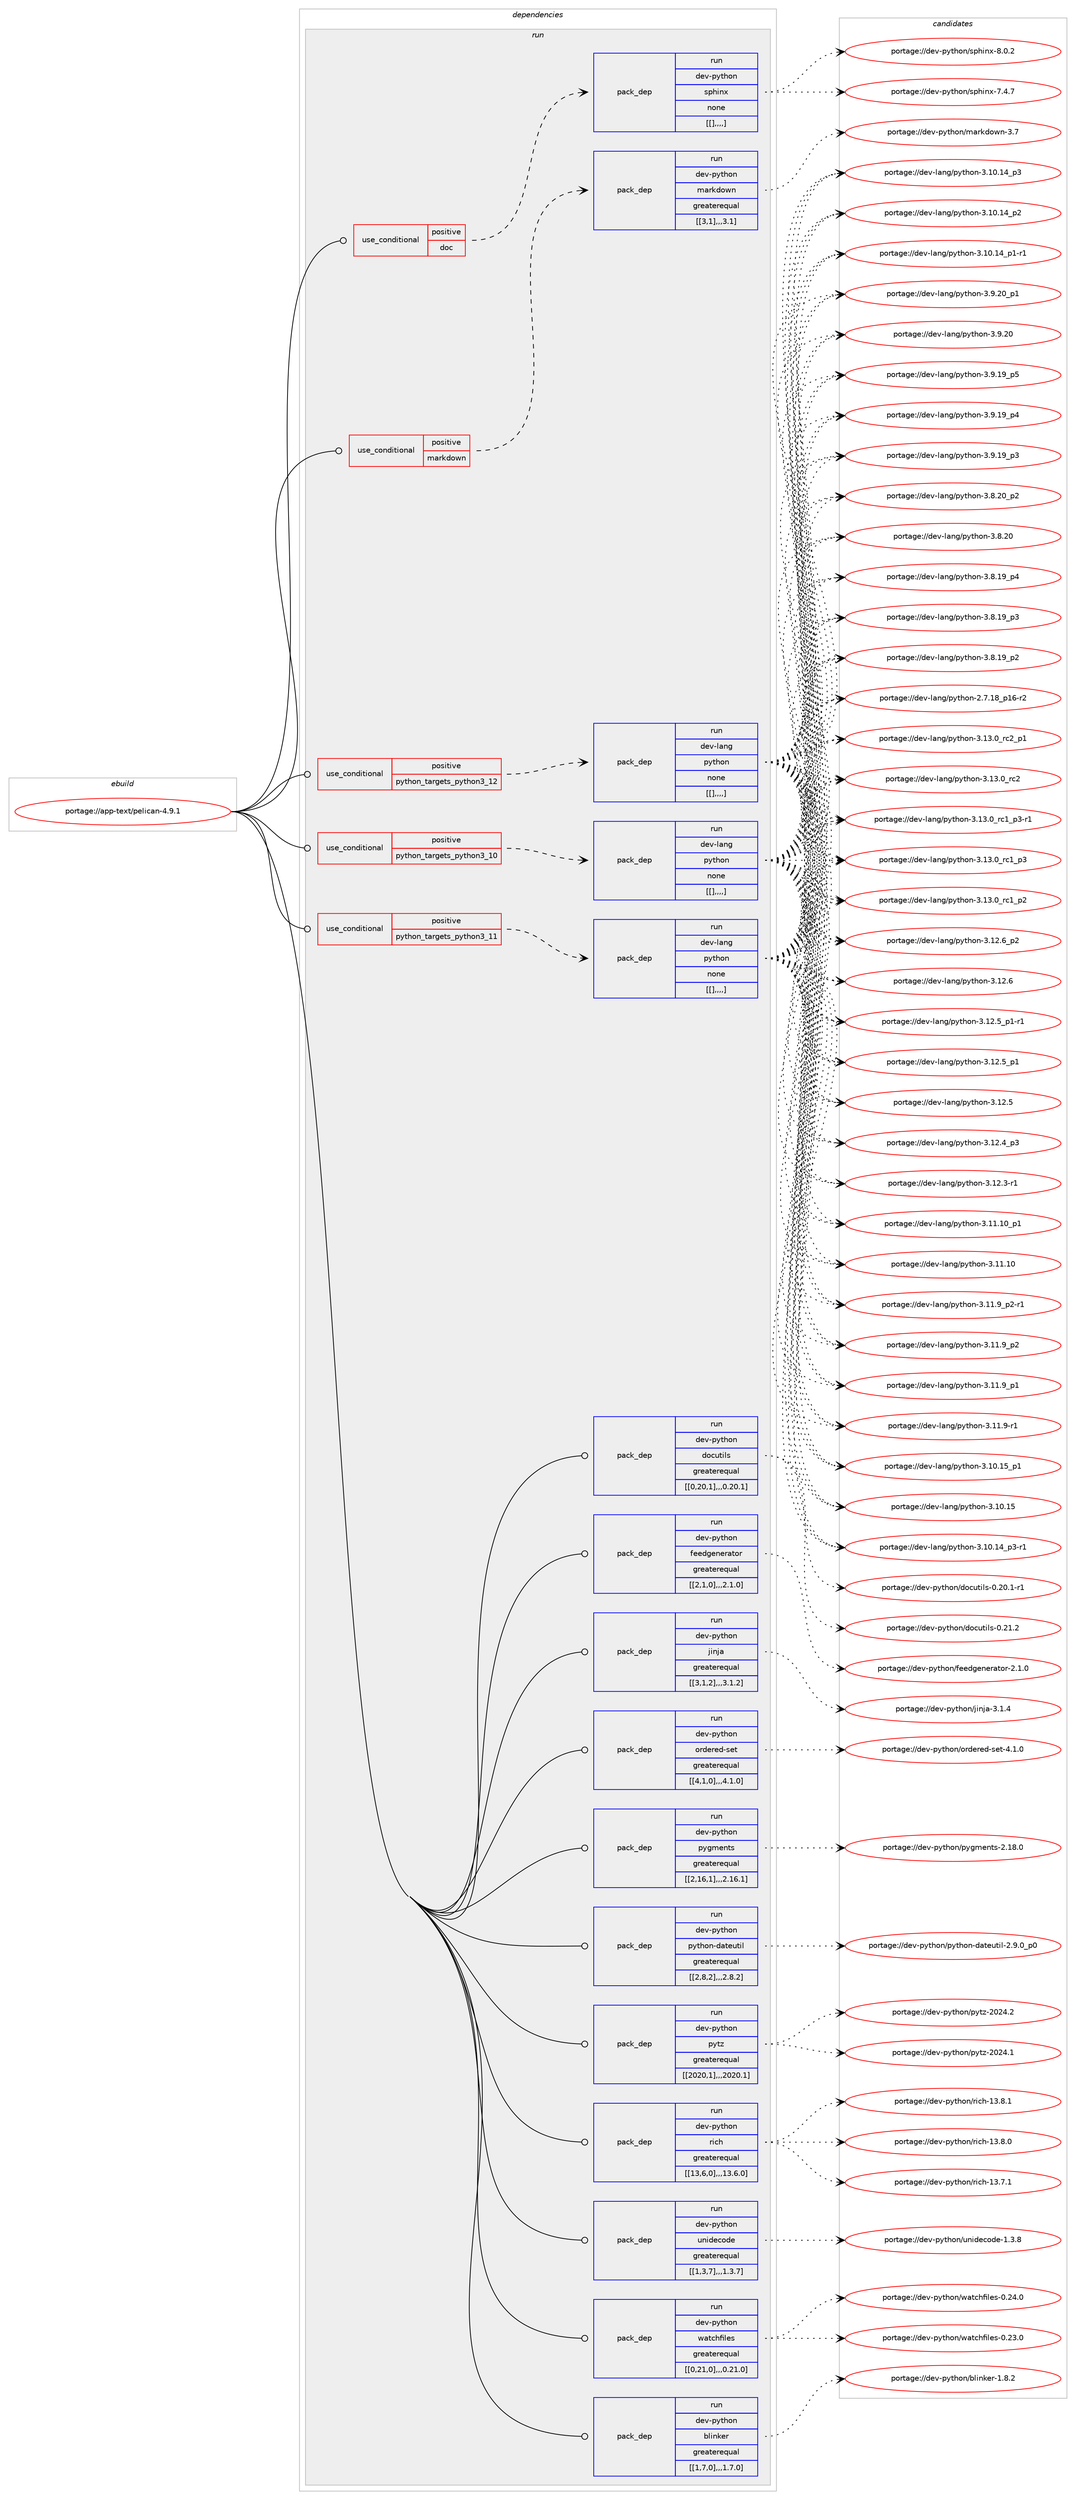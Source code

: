digraph prolog {

# *************
# Graph options
# *************

newrank=true;
concentrate=true;
compound=true;
graph [rankdir=LR,fontname=Helvetica,fontsize=10,ranksep=1.5];#, ranksep=2.5, nodesep=0.2];
edge  [arrowhead=vee];
node  [fontname=Helvetica,fontsize=10];

# **********
# The ebuild
# **********

subgraph cluster_leftcol {
color=gray;
label=<<i>ebuild</i>>;
id [label="portage://app-text/pelican-4.9.1", color=red, width=4, href="../app-text/pelican-4.9.1.svg"];
}

# ****************
# The dependencies
# ****************

subgraph cluster_midcol {
color=gray;
label=<<i>dependencies</i>>;
subgraph cluster_compile {
fillcolor="#eeeeee";
style=filled;
label=<<i>compile</i>>;
}
subgraph cluster_compileandrun {
fillcolor="#eeeeee";
style=filled;
label=<<i>compile and run</i>>;
}
subgraph cluster_run {
fillcolor="#eeeeee";
style=filled;
label=<<i>run</i>>;
subgraph cond15670 {
dependency57207 [label=<<TABLE BORDER="0" CELLBORDER="1" CELLSPACING="0" CELLPADDING="4"><TR><TD ROWSPAN="3" CELLPADDING="10">use_conditional</TD></TR><TR><TD>positive</TD></TR><TR><TD>doc</TD></TR></TABLE>>, shape=none, color=red];
subgraph pack41036 {
dependency57208 [label=<<TABLE BORDER="0" CELLBORDER="1" CELLSPACING="0" CELLPADDING="4" WIDTH="220"><TR><TD ROWSPAN="6" CELLPADDING="30">pack_dep</TD></TR><TR><TD WIDTH="110">run</TD></TR><TR><TD>dev-python</TD></TR><TR><TD>sphinx</TD></TR><TR><TD>none</TD></TR><TR><TD>[[],,,,]</TD></TR></TABLE>>, shape=none, color=blue];
}
dependency57207:e -> dependency57208:w [weight=20,style="dashed",arrowhead="vee"];
}
id:e -> dependency57207:w [weight=20,style="solid",arrowhead="odot"];
subgraph cond15671 {
dependency57209 [label=<<TABLE BORDER="0" CELLBORDER="1" CELLSPACING="0" CELLPADDING="4"><TR><TD ROWSPAN="3" CELLPADDING="10">use_conditional</TD></TR><TR><TD>positive</TD></TR><TR><TD>markdown</TD></TR></TABLE>>, shape=none, color=red];
subgraph pack41037 {
dependency57210 [label=<<TABLE BORDER="0" CELLBORDER="1" CELLSPACING="0" CELLPADDING="4" WIDTH="220"><TR><TD ROWSPAN="6" CELLPADDING="30">pack_dep</TD></TR><TR><TD WIDTH="110">run</TD></TR><TR><TD>dev-python</TD></TR><TR><TD>markdown</TD></TR><TR><TD>greaterequal</TD></TR><TR><TD>[[3,1],,,3.1]</TD></TR></TABLE>>, shape=none, color=blue];
}
dependency57209:e -> dependency57210:w [weight=20,style="dashed",arrowhead="vee"];
}
id:e -> dependency57209:w [weight=20,style="solid",arrowhead="odot"];
subgraph cond15672 {
dependency57211 [label=<<TABLE BORDER="0" CELLBORDER="1" CELLSPACING="0" CELLPADDING="4"><TR><TD ROWSPAN="3" CELLPADDING="10">use_conditional</TD></TR><TR><TD>positive</TD></TR><TR><TD>python_targets_python3_10</TD></TR></TABLE>>, shape=none, color=red];
subgraph pack41038 {
dependency57212 [label=<<TABLE BORDER="0" CELLBORDER="1" CELLSPACING="0" CELLPADDING="4" WIDTH="220"><TR><TD ROWSPAN="6" CELLPADDING="30">pack_dep</TD></TR><TR><TD WIDTH="110">run</TD></TR><TR><TD>dev-lang</TD></TR><TR><TD>python</TD></TR><TR><TD>none</TD></TR><TR><TD>[[],,,,]</TD></TR></TABLE>>, shape=none, color=blue];
}
dependency57211:e -> dependency57212:w [weight=20,style="dashed",arrowhead="vee"];
}
id:e -> dependency57211:w [weight=20,style="solid",arrowhead="odot"];
subgraph cond15673 {
dependency57213 [label=<<TABLE BORDER="0" CELLBORDER="1" CELLSPACING="0" CELLPADDING="4"><TR><TD ROWSPAN="3" CELLPADDING="10">use_conditional</TD></TR><TR><TD>positive</TD></TR><TR><TD>python_targets_python3_11</TD></TR></TABLE>>, shape=none, color=red];
subgraph pack41039 {
dependency57214 [label=<<TABLE BORDER="0" CELLBORDER="1" CELLSPACING="0" CELLPADDING="4" WIDTH="220"><TR><TD ROWSPAN="6" CELLPADDING="30">pack_dep</TD></TR><TR><TD WIDTH="110">run</TD></TR><TR><TD>dev-lang</TD></TR><TR><TD>python</TD></TR><TR><TD>none</TD></TR><TR><TD>[[],,,,]</TD></TR></TABLE>>, shape=none, color=blue];
}
dependency57213:e -> dependency57214:w [weight=20,style="dashed",arrowhead="vee"];
}
id:e -> dependency57213:w [weight=20,style="solid",arrowhead="odot"];
subgraph cond15674 {
dependency57215 [label=<<TABLE BORDER="0" CELLBORDER="1" CELLSPACING="0" CELLPADDING="4"><TR><TD ROWSPAN="3" CELLPADDING="10">use_conditional</TD></TR><TR><TD>positive</TD></TR><TR><TD>python_targets_python3_12</TD></TR></TABLE>>, shape=none, color=red];
subgraph pack41040 {
dependency57216 [label=<<TABLE BORDER="0" CELLBORDER="1" CELLSPACING="0" CELLPADDING="4" WIDTH="220"><TR><TD ROWSPAN="6" CELLPADDING="30">pack_dep</TD></TR><TR><TD WIDTH="110">run</TD></TR><TR><TD>dev-lang</TD></TR><TR><TD>python</TD></TR><TR><TD>none</TD></TR><TR><TD>[[],,,,]</TD></TR></TABLE>>, shape=none, color=blue];
}
dependency57215:e -> dependency57216:w [weight=20,style="dashed",arrowhead="vee"];
}
id:e -> dependency57215:w [weight=20,style="solid",arrowhead="odot"];
subgraph pack41041 {
dependency57217 [label=<<TABLE BORDER="0" CELLBORDER="1" CELLSPACING="0" CELLPADDING="4" WIDTH="220"><TR><TD ROWSPAN="6" CELLPADDING="30">pack_dep</TD></TR><TR><TD WIDTH="110">run</TD></TR><TR><TD>dev-python</TD></TR><TR><TD>blinker</TD></TR><TR><TD>greaterequal</TD></TR><TR><TD>[[1,7,0],,,1.7.0]</TD></TR></TABLE>>, shape=none, color=blue];
}
id:e -> dependency57217:w [weight=20,style="solid",arrowhead="odot"];
subgraph pack41042 {
dependency57218 [label=<<TABLE BORDER="0" CELLBORDER="1" CELLSPACING="0" CELLPADDING="4" WIDTH="220"><TR><TD ROWSPAN="6" CELLPADDING="30">pack_dep</TD></TR><TR><TD WIDTH="110">run</TD></TR><TR><TD>dev-python</TD></TR><TR><TD>docutils</TD></TR><TR><TD>greaterequal</TD></TR><TR><TD>[[0,20,1],,,0.20.1]</TD></TR></TABLE>>, shape=none, color=blue];
}
id:e -> dependency57218:w [weight=20,style="solid",arrowhead="odot"];
subgraph pack41043 {
dependency57219 [label=<<TABLE BORDER="0" CELLBORDER="1" CELLSPACING="0" CELLPADDING="4" WIDTH="220"><TR><TD ROWSPAN="6" CELLPADDING="30">pack_dep</TD></TR><TR><TD WIDTH="110">run</TD></TR><TR><TD>dev-python</TD></TR><TR><TD>feedgenerator</TD></TR><TR><TD>greaterequal</TD></TR><TR><TD>[[2,1,0],,,2.1.0]</TD></TR></TABLE>>, shape=none, color=blue];
}
id:e -> dependency57219:w [weight=20,style="solid",arrowhead="odot"];
subgraph pack41044 {
dependency57220 [label=<<TABLE BORDER="0" CELLBORDER="1" CELLSPACING="0" CELLPADDING="4" WIDTH="220"><TR><TD ROWSPAN="6" CELLPADDING="30">pack_dep</TD></TR><TR><TD WIDTH="110">run</TD></TR><TR><TD>dev-python</TD></TR><TR><TD>jinja</TD></TR><TR><TD>greaterequal</TD></TR><TR><TD>[[3,1,2],,,3.1.2]</TD></TR></TABLE>>, shape=none, color=blue];
}
id:e -> dependency57220:w [weight=20,style="solid",arrowhead="odot"];
subgraph pack41045 {
dependency57221 [label=<<TABLE BORDER="0" CELLBORDER="1" CELLSPACING="0" CELLPADDING="4" WIDTH="220"><TR><TD ROWSPAN="6" CELLPADDING="30">pack_dep</TD></TR><TR><TD WIDTH="110">run</TD></TR><TR><TD>dev-python</TD></TR><TR><TD>ordered-set</TD></TR><TR><TD>greaterequal</TD></TR><TR><TD>[[4,1,0],,,4.1.0]</TD></TR></TABLE>>, shape=none, color=blue];
}
id:e -> dependency57221:w [weight=20,style="solid",arrowhead="odot"];
subgraph pack41046 {
dependency57222 [label=<<TABLE BORDER="0" CELLBORDER="1" CELLSPACING="0" CELLPADDING="4" WIDTH="220"><TR><TD ROWSPAN="6" CELLPADDING="30">pack_dep</TD></TR><TR><TD WIDTH="110">run</TD></TR><TR><TD>dev-python</TD></TR><TR><TD>pygments</TD></TR><TR><TD>greaterequal</TD></TR><TR><TD>[[2,16,1],,,2.16.1]</TD></TR></TABLE>>, shape=none, color=blue];
}
id:e -> dependency57222:w [weight=20,style="solid",arrowhead="odot"];
subgraph pack41047 {
dependency57223 [label=<<TABLE BORDER="0" CELLBORDER="1" CELLSPACING="0" CELLPADDING="4" WIDTH="220"><TR><TD ROWSPAN="6" CELLPADDING="30">pack_dep</TD></TR><TR><TD WIDTH="110">run</TD></TR><TR><TD>dev-python</TD></TR><TR><TD>python-dateutil</TD></TR><TR><TD>greaterequal</TD></TR><TR><TD>[[2,8,2],,,2.8.2]</TD></TR></TABLE>>, shape=none, color=blue];
}
id:e -> dependency57223:w [weight=20,style="solid",arrowhead="odot"];
subgraph pack41048 {
dependency57224 [label=<<TABLE BORDER="0" CELLBORDER="1" CELLSPACING="0" CELLPADDING="4" WIDTH="220"><TR><TD ROWSPAN="6" CELLPADDING="30">pack_dep</TD></TR><TR><TD WIDTH="110">run</TD></TR><TR><TD>dev-python</TD></TR><TR><TD>pytz</TD></TR><TR><TD>greaterequal</TD></TR><TR><TD>[[2020,1],,,2020.1]</TD></TR></TABLE>>, shape=none, color=blue];
}
id:e -> dependency57224:w [weight=20,style="solid",arrowhead="odot"];
subgraph pack41049 {
dependency57225 [label=<<TABLE BORDER="0" CELLBORDER="1" CELLSPACING="0" CELLPADDING="4" WIDTH="220"><TR><TD ROWSPAN="6" CELLPADDING="30">pack_dep</TD></TR><TR><TD WIDTH="110">run</TD></TR><TR><TD>dev-python</TD></TR><TR><TD>rich</TD></TR><TR><TD>greaterequal</TD></TR><TR><TD>[[13,6,0],,,13.6.0]</TD></TR></TABLE>>, shape=none, color=blue];
}
id:e -> dependency57225:w [weight=20,style="solid",arrowhead="odot"];
subgraph pack41050 {
dependency57226 [label=<<TABLE BORDER="0" CELLBORDER="1" CELLSPACING="0" CELLPADDING="4" WIDTH="220"><TR><TD ROWSPAN="6" CELLPADDING="30">pack_dep</TD></TR><TR><TD WIDTH="110">run</TD></TR><TR><TD>dev-python</TD></TR><TR><TD>unidecode</TD></TR><TR><TD>greaterequal</TD></TR><TR><TD>[[1,3,7],,,1.3.7]</TD></TR></TABLE>>, shape=none, color=blue];
}
id:e -> dependency57226:w [weight=20,style="solid",arrowhead="odot"];
subgraph pack41051 {
dependency57227 [label=<<TABLE BORDER="0" CELLBORDER="1" CELLSPACING="0" CELLPADDING="4" WIDTH="220"><TR><TD ROWSPAN="6" CELLPADDING="30">pack_dep</TD></TR><TR><TD WIDTH="110">run</TD></TR><TR><TD>dev-python</TD></TR><TR><TD>watchfiles</TD></TR><TR><TD>greaterequal</TD></TR><TR><TD>[[0,21,0],,,0.21.0]</TD></TR></TABLE>>, shape=none, color=blue];
}
id:e -> dependency57227:w [weight=20,style="solid",arrowhead="odot"];
}
}

# **************
# The candidates
# **************

subgraph cluster_choices {
rank=same;
color=gray;
label=<<i>candidates</i>>;

subgraph choice41036 {
color=black;
nodesep=1;
choice1001011184511212111610411111047115112104105110120455646484650 [label="portage://dev-python/sphinx-8.0.2", color=red, width=4,href="../dev-python/sphinx-8.0.2.svg"];
choice1001011184511212111610411111047115112104105110120455546524655 [label="portage://dev-python/sphinx-7.4.7", color=red, width=4,href="../dev-python/sphinx-7.4.7.svg"];
dependency57208:e -> choice1001011184511212111610411111047115112104105110120455646484650:w [style=dotted,weight="100"];
dependency57208:e -> choice1001011184511212111610411111047115112104105110120455546524655:w [style=dotted,weight="100"];
}
subgraph choice41037 {
color=black;
nodesep=1;
choice10010111845112121116104111110471099711410710011111911045514655 [label="portage://dev-python/markdown-3.7", color=red, width=4,href="../dev-python/markdown-3.7.svg"];
dependency57210:e -> choice10010111845112121116104111110471099711410710011111911045514655:w [style=dotted,weight="100"];
}
subgraph choice41038 {
color=black;
nodesep=1;
choice100101118451089711010347112121116104111110455146495146489511499509511249 [label="portage://dev-lang/python-3.13.0_rc2_p1", color=red, width=4,href="../dev-lang/python-3.13.0_rc2_p1.svg"];
choice10010111845108971101034711212111610411111045514649514648951149950 [label="portage://dev-lang/python-3.13.0_rc2", color=red, width=4,href="../dev-lang/python-3.13.0_rc2.svg"];
choice1001011184510897110103471121211161041111104551464951464895114994995112514511449 [label="portage://dev-lang/python-3.13.0_rc1_p3-r1", color=red, width=4,href="../dev-lang/python-3.13.0_rc1_p3-r1.svg"];
choice100101118451089711010347112121116104111110455146495146489511499499511251 [label="portage://dev-lang/python-3.13.0_rc1_p3", color=red, width=4,href="../dev-lang/python-3.13.0_rc1_p3.svg"];
choice100101118451089711010347112121116104111110455146495146489511499499511250 [label="portage://dev-lang/python-3.13.0_rc1_p2", color=red, width=4,href="../dev-lang/python-3.13.0_rc1_p2.svg"];
choice100101118451089711010347112121116104111110455146495046549511250 [label="portage://dev-lang/python-3.12.6_p2", color=red, width=4,href="../dev-lang/python-3.12.6_p2.svg"];
choice10010111845108971101034711212111610411111045514649504654 [label="portage://dev-lang/python-3.12.6", color=red, width=4,href="../dev-lang/python-3.12.6.svg"];
choice1001011184510897110103471121211161041111104551464950465395112494511449 [label="portage://dev-lang/python-3.12.5_p1-r1", color=red, width=4,href="../dev-lang/python-3.12.5_p1-r1.svg"];
choice100101118451089711010347112121116104111110455146495046539511249 [label="portage://dev-lang/python-3.12.5_p1", color=red, width=4,href="../dev-lang/python-3.12.5_p1.svg"];
choice10010111845108971101034711212111610411111045514649504653 [label="portage://dev-lang/python-3.12.5", color=red, width=4,href="../dev-lang/python-3.12.5.svg"];
choice100101118451089711010347112121116104111110455146495046529511251 [label="portage://dev-lang/python-3.12.4_p3", color=red, width=4,href="../dev-lang/python-3.12.4_p3.svg"];
choice100101118451089711010347112121116104111110455146495046514511449 [label="portage://dev-lang/python-3.12.3-r1", color=red, width=4,href="../dev-lang/python-3.12.3-r1.svg"];
choice10010111845108971101034711212111610411111045514649494649489511249 [label="portage://dev-lang/python-3.11.10_p1", color=red, width=4,href="../dev-lang/python-3.11.10_p1.svg"];
choice1001011184510897110103471121211161041111104551464949464948 [label="portage://dev-lang/python-3.11.10", color=red, width=4,href="../dev-lang/python-3.11.10.svg"];
choice1001011184510897110103471121211161041111104551464949465795112504511449 [label="portage://dev-lang/python-3.11.9_p2-r1", color=red, width=4,href="../dev-lang/python-3.11.9_p2-r1.svg"];
choice100101118451089711010347112121116104111110455146494946579511250 [label="portage://dev-lang/python-3.11.9_p2", color=red, width=4,href="../dev-lang/python-3.11.9_p2.svg"];
choice100101118451089711010347112121116104111110455146494946579511249 [label="portage://dev-lang/python-3.11.9_p1", color=red, width=4,href="../dev-lang/python-3.11.9_p1.svg"];
choice100101118451089711010347112121116104111110455146494946574511449 [label="portage://dev-lang/python-3.11.9-r1", color=red, width=4,href="../dev-lang/python-3.11.9-r1.svg"];
choice10010111845108971101034711212111610411111045514649484649539511249 [label="portage://dev-lang/python-3.10.15_p1", color=red, width=4,href="../dev-lang/python-3.10.15_p1.svg"];
choice1001011184510897110103471121211161041111104551464948464953 [label="portage://dev-lang/python-3.10.15", color=red, width=4,href="../dev-lang/python-3.10.15.svg"];
choice100101118451089711010347112121116104111110455146494846495295112514511449 [label="portage://dev-lang/python-3.10.14_p3-r1", color=red, width=4,href="../dev-lang/python-3.10.14_p3-r1.svg"];
choice10010111845108971101034711212111610411111045514649484649529511251 [label="portage://dev-lang/python-3.10.14_p3", color=red, width=4,href="../dev-lang/python-3.10.14_p3.svg"];
choice10010111845108971101034711212111610411111045514649484649529511250 [label="portage://dev-lang/python-3.10.14_p2", color=red, width=4,href="../dev-lang/python-3.10.14_p2.svg"];
choice100101118451089711010347112121116104111110455146494846495295112494511449 [label="portage://dev-lang/python-3.10.14_p1-r1", color=red, width=4,href="../dev-lang/python-3.10.14_p1-r1.svg"];
choice100101118451089711010347112121116104111110455146574650489511249 [label="portage://dev-lang/python-3.9.20_p1", color=red, width=4,href="../dev-lang/python-3.9.20_p1.svg"];
choice10010111845108971101034711212111610411111045514657465048 [label="portage://dev-lang/python-3.9.20", color=red, width=4,href="../dev-lang/python-3.9.20.svg"];
choice100101118451089711010347112121116104111110455146574649579511253 [label="portage://dev-lang/python-3.9.19_p5", color=red, width=4,href="../dev-lang/python-3.9.19_p5.svg"];
choice100101118451089711010347112121116104111110455146574649579511252 [label="portage://dev-lang/python-3.9.19_p4", color=red, width=4,href="../dev-lang/python-3.9.19_p4.svg"];
choice100101118451089711010347112121116104111110455146574649579511251 [label="portage://dev-lang/python-3.9.19_p3", color=red, width=4,href="../dev-lang/python-3.9.19_p3.svg"];
choice100101118451089711010347112121116104111110455146564650489511250 [label="portage://dev-lang/python-3.8.20_p2", color=red, width=4,href="../dev-lang/python-3.8.20_p2.svg"];
choice10010111845108971101034711212111610411111045514656465048 [label="portage://dev-lang/python-3.8.20", color=red, width=4,href="../dev-lang/python-3.8.20.svg"];
choice100101118451089711010347112121116104111110455146564649579511252 [label="portage://dev-lang/python-3.8.19_p4", color=red, width=4,href="../dev-lang/python-3.8.19_p4.svg"];
choice100101118451089711010347112121116104111110455146564649579511251 [label="portage://dev-lang/python-3.8.19_p3", color=red, width=4,href="../dev-lang/python-3.8.19_p3.svg"];
choice100101118451089711010347112121116104111110455146564649579511250 [label="portage://dev-lang/python-3.8.19_p2", color=red, width=4,href="../dev-lang/python-3.8.19_p2.svg"];
choice100101118451089711010347112121116104111110455046554649569511249544511450 [label="portage://dev-lang/python-2.7.18_p16-r2", color=red, width=4,href="../dev-lang/python-2.7.18_p16-r2.svg"];
dependency57212:e -> choice100101118451089711010347112121116104111110455146495146489511499509511249:w [style=dotted,weight="100"];
dependency57212:e -> choice10010111845108971101034711212111610411111045514649514648951149950:w [style=dotted,weight="100"];
dependency57212:e -> choice1001011184510897110103471121211161041111104551464951464895114994995112514511449:w [style=dotted,weight="100"];
dependency57212:e -> choice100101118451089711010347112121116104111110455146495146489511499499511251:w [style=dotted,weight="100"];
dependency57212:e -> choice100101118451089711010347112121116104111110455146495146489511499499511250:w [style=dotted,weight="100"];
dependency57212:e -> choice100101118451089711010347112121116104111110455146495046549511250:w [style=dotted,weight="100"];
dependency57212:e -> choice10010111845108971101034711212111610411111045514649504654:w [style=dotted,weight="100"];
dependency57212:e -> choice1001011184510897110103471121211161041111104551464950465395112494511449:w [style=dotted,weight="100"];
dependency57212:e -> choice100101118451089711010347112121116104111110455146495046539511249:w [style=dotted,weight="100"];
dependency57212:e -> choice10010111845108971101034711212111610411111045514649504653:w [style=dotted,weight="100"];
dependency57212:e -> choice100101118451089711010347112121116104111110455146495046529511251:w [style=dotted,weight="100"];
dependency57212:e -> choice100101118451089711010347112121116104111110455146495046514511449:w [style=dotted,weight="100"];
dependency57212:e -> choice10010111845108971101034711212111610411111045514649494649489511249:w [style=dotted,weight="100"];
dependency57212:e -> choice1001011184510897110103471121211161041111104551464949464948:w [style=dotted,weight="100"];
dependency57212:e -> choice1001011184510897110103471121211161041111104551464949465795112504511449:w [style=dotted,weight="100"];
dependency57212:e -> choice100101118451089711010347112121116104111110455146494946579511250:w [style=dotted,weight="100"];
dependency57212:e -> choice100101118451089711010347112121116104111110455146494946579511249:w [style=dotted,weight="100"];
dependency57212:e -> choice100101118451089711010347112121116104111110455146494946574511449:w [style=dotted,weight="100"];
dependency57212:e -> choice10010111845108971101034711212111610411111045514649484649539511249:w [style=dotted,weight="100"];
dependency57212:e -> choice1001011184510897110103471121211161041111104551464948464953:w [style=dotted,weight="100"];
dependency57212:e -> choice100101118451089711010347112121116104111110455146494846495295112514511449:w [style=dotted,weight="100"];
dependency57212:e -> choice10010111845108971101034711212111610411111045514649484649529511251:w [style=dotted,weight="100"];
dependency57212:e -> choice10010111845108971101034711212111610411111045514649484649529511250:w [style=dotted,weight="100"];
dependency57212:e -> choice100101118451089711010347112121116104111110455146494846495295112494511449:w [style=dotted,weight="100"];
dependency57212:e -> choice100101118451089711010347112121116104111110455146574650489511249:w [style=dotted,weight="100"];
dependency57212:e -> choice10010111845108971101034711212111610411111045514657465048:w [style=dotted,weight="100"];
dependency57212:e -> choice100101118451089711010347112121116104111110455146574649579511253:w [style=dotted,weight="100"];
dependency57212:e -> choice100101118451089711010347112121116104111110455146574649579511252:w [style=dotted,weight="100"];
dependency57212:e -> choice100101118451089711010347112121116104111110455146574649579511251:w [style=dotted,weight="100"];
dependency57212:e -> choice100101118451089711010347112121116104111110455146564650489511250:w [style=dotted,weight="100"];
dependency57212:e -> choice10010111845108971101034711212111610411111045514656465048:w [style=dotted,weight="100"];
dependency57212:e -> choice100101118451089711010347112121116104111110455146564649579511252:w [style=dotted,weight="100"];
dependency57212:e -> choice100101118451089711010347112121116104111110455146564649579511251:w [style=dotted,weight="100"];
dependency57212:e -> choice100101118451089711010347112121116104111110455146564649579511250:w [style=dotted,weight="100"];
dependency57212:e -> choice100101118451089711010347112121116104111110455046554649569511249544511450:w [style=dotted,weight="100"];
}
subgraph choice41039 {
color=black;
nodesep=1;
choice100101118451089711010347112121116104111110455146495146489511499509511249 [label="portage://dev-lang/python-3.13.0_rc2_p1", color=red, width=4,href="../dev-lang/python-3.13.0_rc2_p1.svg"];
choice10010111845108971101034711212111610411111045514649514648951149950 [label="portage://dev-lang/python-3.13.0_rc2", color=red, width=4,href="../dev-lang/python-3.13.0_rc2.svg"];
choice1001011184510897110103471121211161041111104551464951464895114994995112514511449 [label="portage://dev-lang/python-3.13.0_rc1_p3-r1", color=red, width=4,href="../dev-lang/python-3.13.0_rc1_p3-r1.svg"];
choice100101118451089711010347112121116104111110455146495146489511499499511251 [label="portage://dev-lang/python-3.13.0_rc1_p3", color=red, width=4,href="../dev-lang/python-3.13.0_rc1_p3.svg"];
choice100101118451089711010347112121116104111110455146495146489511499499511250 [label="portage://dev-lang/python-3.13.0_rc1_p2", color=red, width=4,href="../dev-lang/python-3.13.0_rc1_p2.svg"];
choice100101118451089711010347112121116104111110455146495046549511250 [label="portage://dev-lang/python-3.12.6_p2", color=red, width=4,href="../dev-lang/python-3.12.6_p2.svg"];
choice10010111845108971101034711212111610411111045514649504654 [label="portage://dev-lang/python-3.12.6", color=red, width=4,href="../dev-lang/python-3.12.6.svg"];
choice1001011184510897110103471121211161041111104551464950465395112494511449 [label="portage://dev-lang/python-3.12.5_p1-r1", color=red, width=4,href="../dev-lang/python-3.12.5_p1-r1.svg"];
choice100101118451089711010347112121116104111110455146495046539511249 [label="portage://dev-lang/python-3.12.5_p1", color=red, width=4,href="../dev-lang/python-3.12.5_p1.svg"];
choice10010111845108971101034711212111610411111045514649504653 [label="portage://dev-lang/python-3.12.5", color=red, width=4,href="../dev-lang/python-3.12.5.svg"];
choice100101118451089711010347112121116104111110455146495046529511251 [label="portage://dev-lang/python-3.12.4_p3", color=red, width=4,href="../dev-lang/python-3.12.4_p3.svg"];
choice100101118451089711010347112121116104111110455146495046514511449 [label="portage://dev-lang/python-3.12.3-r1", color=red, width=4,href="../dev-lang/python-3.12.3-r1.svg"];
choice10010111845108971101034711212111610411111045514649494649489511249 [label="portage://dev-lang/python-3.11.10_p1", color=red, width=4,href="../dev-lang/python-3.11.10_p1.svg"];
choice1001011184510897110103471121211161041111104551464949464948 [label="portage://dev-lang/python-3.11.10", color=red, width=4,href="../dev-lang/python-3.11.10.svg"];
choice1001011184510897110103471121211161041111104551464949465795112504511449 [label="portage://dev-lang/python-3.11.9_p2-r1", color=red, width=4,href="../dev-lang/python-3.11.9_p2-r1.svg"];
choice100101118451089711010347112121116104111110455146494946579511250 [label="portage://dev-lang/python-3.11.9_p2", color=red, width=4,href="../dev-lang/python-3.11.9_p2.svg"];
choice100101118451089711010347112121116104111110455146494946579511249 [label="portage://dev-lang/python-3.11.9_p1", color=red, width=4,href="../dev-lang/python-3.11.9_p1.svg"];
choice100101118451089711010347112121116104111110455146494946574511449 [label="portage://dev-lang/python-3.11.9-r1", color=red, width=4,href="../dev-lang/python-3.11.9-r1.svg"];
choice10010111845108971101034711212111610411111045514649484649539511249 [label="portage://dev-lang/python-3.10.15_p1", color=red, width=4,href="../dev-lang/python-3.10.15_p1.svg"];
choice1001011184510897110103471121211161041111104551464948464953 [label="portage://dev-lang/python-3.10.15", color=red, width=4,href="../dev-lang/python-3.10.15.svg"];
choice100101118451089711010347112121116104111110455146494846495295112514511449 [label="portage://dev-lang/python-3.10.14_p3-r1", color=red, width=4,href="../dev-lang/python-3.10.14_p3-r1.svg"];
choice10010111845108971101034711212111610411111045514649484649529511251 [label="portage://dev-lang/python-3.10.14_p3", color=red, width=4,href="../dev-lang/python-3.10.14_p3.svg"];
choice10010111845108971101034711212111610411111045514649484649529511250 [label="portage://dev-lang/python-3.10.14_p2", color=red, width=4,href="../dev-lang/python-3.10.14_p2.svg"];
choice100101118451089711010347112121116104111110455146494846495295112494511449 [label="portage://dev-lang/python-3.10.14_p1-r1", color=red, width=4,href="../dev-lang/python-3.10.14_p1-r1.svg"];
choice100101118451089711010347112121116104111110455146574650489511249 [label="portage://dev-lang/python-3.9.20_p1", color=red, width=4,href="../dev-lang/python-3.9.20_p1.svg"];
choice10010111845108971101034711212111610411111045514657465048 [label="portage://dev-lang/python-3.9.20", color=red, width=4,href="../dev-lang/python-3.9.20.svg"];
choice100101118451089711010347112121116104111110455146574649579511253 [label="portage://dev-lang/python-3.9.19_p5", color=red, width=4,href="../dev-lang/python-3.9.19_p5.svg"];
choice100101118451089711010347112121116104111110455146574649579511252 [label="portage://dev-lang/python-3.9.19_p4", color=red, width=4,href="../dev-lang/python-3.9.19_p4.svg"];
choice100101118451089711010347112121116104111110455146574649579511251 [label="portage://dev-lang/python-3.9.19_p3", color=red, width=4,href="../dev-lang/python-3.9.19_p3.svg"];
choice100101118451089711010347112121116104111110455146564650489511250 [label="portage://dev-lang/python-3.8.20_p2", color=red, width=4,href="../dev-lang/python-3.8.20_p2.svg"];
choice10010111845108971101034711212111610411111045514656465048 [label="portage://dev-lang/python-3.8.20", color=red, width=4,href="../dev-lang/python-3.8.20.svg"];
choice100101118451089711010347112121116104111110455146564649579511252 [label="portage://dev-lang/python-3.8.19_p4", color=red, width=4,href="../dev-lang/python-3.8.19_p4.svg"];
choice100101118451089711010347112121116104111110455146564649579511251 [label="portage://dev-lang/python-3.8.19_p3", color=red, width=4,href="../dev-lang/python-3.8.19_p3.svg"];
choice100101118451089711010347112121116104111110455146564649579511250 [label="portage://dev-lang/python-3.8.19_p2", color=red, width=4,href="../dev-lang/python-3.8.19_p2.svg"];
choice100101118451089711010347112121116104111110455046554649569511249544511450 [label="portage://dev-lang/python-2.7.18_p16-r2", color=red, width=4,href="../dev-lang/python-2.7.18_p16-r2.svg"];
dependency57214:e -> choice100101118451089711010347112121116104111110455146495146489511499509511249:w [style=dotted,weight="100"];
dependency57214:e -> choice10010111845108971101034711212111610411111045514649514648951149950:w [style=dotted,weight="100"];
dependency57214:e -> choice1001011184510897110103471121211161041111104551464951464895114994995112514511449:w [style=dotted,weight="100"];
dependency57214:e -> choice100101118451089711010347112121116104111110455146495146489511499499511251:w [style=dotted,weight="100"];
dependency57214:e -> choice100101118451089711010347112121116104111110455146495146489511499499511250:w [style=dotted,weight="100"];
dependency57214:e -> choice100101118451089711010347112121116104111110455146495046549511250:w [style=dotted,weight="100"];
dependency57214:e -> choice10010111845108971101034711212111610411111045514649504654:w [style=dotted,weight="100"];
dependency57214:e -> choice1001011184510897110103471121211161041111104551464950465395112494511449:w [style=dotted,weight="100"];
dependency57214:e -> choice100101118451089711010347112121116104111110455146495046539511249:w [style=dotted,weight="100"];
dependency57214:e -> choice10010111845108971101034711212111610411111045514649504653:w [style=dotted,weight="100"];
dependency57214:e -> choice100101118451089711010347112121116104111110455146495046529511251:w [style=dotted,weight="100"];
dependency57214:e -> choice100101118451089711010347112121116104111110455146495046514511449:w [style=dotted,weight="100"];
dependency57214:e -> choice10010111845108971101034711212111610411111045514649494649489511249:w [style=dotted,weight="100"];
dependency57214:e -> choice1001011184510897110103471121211161041111104551464949464948:w [style=dotted,weight="100"];
dependency57214:e -> choice1001011184510897110103471121211161041111104551464949465795112504511449:w [style=dotted,weight="100"];
dependency57214:e -> choice100101118451089711010347112121116104111110455146494946579511250:w [style=dotted,weight="100"];
dependency57214:e -> choice100101118451089711010347112121116104111110455146494946579511249:w [style=dotted,weight="100"];
dependency57214:e -> choice100101118451089711010347112121116104111110455146494946574511449:w [style=dotted,weight="100"];
dependency57214:e -> choice10010111845108971101034711212111610411111045514649484649539511249:w [style=dotted,weight="100"];
dependency57214:e -> choice1001011184510897110103471121211161041111104551464948464953:w [style=dotted,weight="100"];
dependency57214:e -> choice100101118451089711010347112121116104111110455146494846495295112514511449:w [style=dotted,weight="100"];
dependency57214:e -> choice10010111845108971101034711212111610411111045514649484649529511251:w [style=dotted,weight="100"];
dependency57214:e -> choice10010111845108971101034711212111610411111045514649484649529511250:w [style=dotted,weight="100"];
dependency57214:e -> choice100101118451089711010347112121116104111110455146494846495295112494511449:w [style=dotted,weight="100"];
dependency57214:e -> choice100101118451089711010347112121116104111110455146574650489511249:w [style=dotted,weight="100"];
dependency57214:e -> choice10010111845108971101034711212111610411111045514657465048:w [style=dotted,weight="100"];
dependency57214:e -> choice100101118451089711010347112121116104111110455146574649579511253:w [style=dotted,weight="100"];
dependency57214:e -> choice100101118451089711010347112121116104111110455146574649579511252:w [style=dotted,weight="100"];
dependency57214:e -> choice100101118451089711010347112121116104111110455146574649579511251:w [style=dotted,weight="100"];
dependency57214:e -> choice100101118451089711010347112121116104111110455146564650489511250:w [style=dotted,weight="100"];
dependency57214:e -> choice10010111845108971101034711212111610411111045514656465048:w [style=dotted,weight="100"];
dependency57214:e -> choice100101118451089711010347112121116104111110455146564649579511252:w [style=dotted,weight="100"];
dependency57214:e -> choice100101118451089711010347112121116104111110455146564649579511251:w [style=dotted,weight="100"];
dependency57214:e -> choice100101118451089711010347112121116104111110455146564649579511250:w [style=dotted,weight="100"];
dependency57214:e -> choice100101118451089711010347112121116104111110455046554649569511249544511450:w [style=dotted,weight="100"];
}
subgraph choice41040 {
color=black;
nodesep=1;
choice100101118451089711010347112121116104111110455146495146489511499509511249 [label="portage://dev-lang/python-3.13.0_rc2_p1", color=red, width=4,href="../dev-lang/python-3.13.0_rc2_p1.svg"];
choice10010111845108971101034711212111610411111045514649514648951149950 [label="portage://dev-lang/python-3.13.0_rc2", color=red, width=4,href="../dev-lang/python-3.13.0_rc2.svg"];
choice1001011184510897110103471121211161041111104551464951464895114994995112514511449 [label="portage://dev-lang/python-3.13.0_rc1_p3-r1", color=red, width=4,href="../dev-lang/python-3.13.0_rc1_p3-r1.svg"];
choice100101118451089711010347112121116104111110455146495146489511499499511251 [label="portage://dev-lang/python-3.13.0_rc1_p3", color=red, width=4,href="../dev-lang/python-3.13.0_rc1_p3.svg"];
choice100101118451089711010347112121116104111110455146495146489511499499511250 [label="portage://dev-lang/python-3.13.0_rc1_p2", color=red, width=4,href="../dev-lang/python-3.13.0_rc1_p2.svg"];
choice100101118451089711010347112121116104111110455146495046549511250 [label="portage://dev-lang/python-3.12.6_p2", color=red, width=4,href="../dev-lang/python-3.12.6_p2.svg"];
choice10010111845108971101034711212111610411111045514649504654 [label="portage://dev-lang/python-3.12.6", color=red, width=4,href="../dev-lang/python-3.12.6.svg"];
choice1001011184510897110103471121211161041111104551464950465395112494511449 [label="portage://dev-lang/python-3.12.5_p1-r1", color=red, width=4,href="../dev-lang/python-3.12.5_p1-r1.svg"];
choice100101118451089711010347112121116104111110455146495046539511249 [label="portage://dev-lang/python-3.12.5_p1", color=red, width=4,href="../dev-lang/python-3.12.5_p1.svg"];
choice10010111845108971101034711212111610411111045514649504653 [label="portage://dev-lang/python-3.12.5", color=red, width=4,href="../dev-lang/python-3.12.5.svg"];
choice100101118451089711010347112121116104111110455146495046529511251 [label="portage://dev-lang/python-3.12.4_p3", color=red, width=4,href="../dev-lang/python-3.12.4_p3.svg"];
choice100101118451089711010347112121116104111110455146495046514511449 [label="portage://dev-lang/python-3.12.3-r1", color=red, width=4,href="../dev-lang/python-3.12.3-r1.svg"];
choice10010111845108971101034711212111610411111045514649494649489511249 [label="portage://dev-lang/python-3.11.10_p1", color=red, width=4,href="../dev-lang/python-3.11.10_p1.svg"];
choice1001011184510897110103471121211161041111104551464949464948 [label="portage://dev-lang/python-3.11.10", color=red, width=4,href="../dev-lang/python-3.11.10.svg"];
choice1001011184510897110103471121211161041111104551464949465795112504511449 [label="portage://dev-lang/python-3.11.9_p2-r1", color=red, width=4,href="../dev-lang/python-3.11.9_p2-r1.svg"];
choice100101118451089711010347112121116104111110455146494946579511250 [label="portage://dev-lang/python-3.11.9_p2", color=red, width=4,href="../dev-lang/python-3.11.9_p2.svg"];
choice100101118451089711010347112121116104111110455146494946579511249 [label="portage://dev-lang/python-3.11.9_p1", color=red, width=4,href="../dev-lang/python-3.11.9_p1.svg"];
choice100101118451089711010347112121116104111110455146494946574511449 [label="portage://dev-lang/python-3.11.9-r1", color=red, width=4,href="../dev-lang/python-3.11.9-r1.svg"];
choice10010111845108971101034711212111610411111045514649484649539511249 [label="portage://dev-lang/python-3.10.15_p1", color=red, width=4,href="../dev-lang/python-3.10.15_p1.svg"];
choice1001011184510897110103471121211161041111104551464948464953 [label="portage://dev-lang/python-3.10.15", color=red, width=4,href="../dev-lang/python-3.10.15.svg"];
choice100101118451089711010347112121116104111110455146494846495295112514511449 [label="portage://dev-lang/python-3.10.14_p3-r1", color=red, width=4,href="../dev-lang/python-3.10.14_p3-r1.svg"];
choice10010111845108971101034711212111610411111045514649484649529511251 [label="portage://dev-lang/python-3.10.14_p3", color=red, width=4,href="../dev-lang/python-3.10.14_p3.svg"];
choice10010111845108971101034711212111610411111045514649484649529511250 [label="portage://dev-lang/python-3.10.14_p2", color=red, width=4,href="../dev-lang/python-3.10.14_p2.svg"];
choice100101118451089711010347112121116104111110455146494846495295112494511449 [label="portage://dev-lang/python-3.10.14_p1-r1", color=red, width=4,href="../dev-lang/python-3.10.14_p1-r1.svg"];
choice100101118451089711010347112121116104111110455146574650489511249 [label="portage://dev-lang/python-3.9.20_p1", color=red, width=4,href="../dev-lang/python-3.9.20_p1.svg"];
choice10010111845108971101034711212111610411111045514657465048 [label="portage://dev-lang/python-3.9.20", color=red, width=4,href="../dev-lang/python-3.9.20.svg"];
choice100101118451089711010347112121116104111110455146574649579511253 [label="portage://dev-lang/python-3.9.19_p5", color=red, width=4,href="../dev-lang/python-3.9.19_p5.svg"];
choice100101118451089711010347112121116104111110455146574649579511252 [label="portage://dev-lang/python-3.9.19_p4", color=red, width=4,href="../dev-lang/python-3.9.19_p4.svg"];
choice100101118451089711010347112121116104111110455146574649579511251 [label="portage://dev-lang/python-3.9.19_p3", color=red, width=4,href="../dev-lang/python-3.9.19_p3.svg"];
choice100101118451089711010347112121116104111110455146564650489511250 [label="portage://dev-lang/python-3.8.20_p2", color=red, width=4,href="../dev-lang/python-3.8.20_p2.svg"];
choice10010111845108971101034711212111610411111045514656465048 [label="portage://dev-lang/python-3.8.20", color=red, width=4,href="../dev-lang/python-3.8.20.svg"];
choice100101118451089711010347112121116104111110455146564649579511252 [label="portage://dev-lang/python-3.8.19_p4", color=red, width=4,href="../dev-lang/python-3.8.19_p4.svg"];
choice100101118451089711010347112121116104111110455146564649579511251 [label="portage://dev-lang/python-3.8.19_p3", color=red, width=4,href="../dev-lang/python-3.8.19_p3.svg"];
choice100101118451089711010347112121116104111110455146564649579511250 [label="portage://dev-lang/python-3.8.19_p2", color=red, width=4,href="../dev-lang/python-3.8.19_p2.svg"];
choice100101118451089711010347112121116104111110455046554649569511249544511450 [label="portage://dev-lang/python-2.7.18_p16-r2", color=red, width=4,href="../dev-lang/python-2.7.18_p16-r2.svg"];
dependency57216:e -> choice100101118451089711010347112121116104111110455146495146489511499509511249:w [style=dotted,weight="100"];
dependency57216:e -> choice10010111845108971101034711212111610411111045514649514648951149950:w [style=dotted,weight="100"];
dependency57216:e -> choice1001011184510897110103471121211161041111104551464951464895114994995112514511449:w [style=dotted,weight="100"];
dependency57216:e -> choice100101118451089711010347112121116104111110455146495146489511499499511251:w [style=dotted,weight="100"];
dependency57216:e -> choice100101118451089711010347112121116104111110455146495146489511499499511250:w [style=dotted,weight="100"];
dependency57216:e -> choice100101118451089711010347112121116104111110455146495046549511250:w [style=dotted,weight="100"];
dependency57216:e -> choice10010111845108971101034711212111610411111045514649504654:w [style=dotted,weight="100"];
dependency57216:e -> choice1001011184510897110103471121211161041111104551464950465395112494511449:w [style=dotted,weight="100"];
dependency57216:e -> choice100101118451089711010347112121116104111110455146495046539511249:w [style=dotted,weight="100"];
dependency57216:e -> choice10010111845108971101034711212111610411111045514649504653:w [style=dotted,weight="100"];
dependency57216:e -> choice100101118451089711010347112121116104111110455146495046529511251:w [style=dotted,weight="100"];
dependency57216:e -> choice100101118451089711010347112121116104111110455146495046514511449:w [style=dotted,weight="100"];
dependency57216:e -> choice10010111845108971101034711212111610411111045514649494649489511249:w [style=dotted,weight="100"];
dependency57216:e -> choice1001011184510897110103471121211161041111104551464949464948:w [style=dotted,weight="100"];
dependency57216:e -> choice1001011184510897110103471121211161041111104551464949465795112504511449:w [style=dotted,weight="100"];
dependency57216:e -> choice100101118451089711010347112121116104111110455146494946579511250:w [style=dotted,weight="100"];
dependency57216:e -> choice100101118451089711010347112121116104111110455146494946579511249:w [style=dotted,weight="100"];
dependency57216:e -> choice100101118451089711010347112121116104111110455146494946574511449:w [style=dotted,weight="100"];
dependency57216:e -> choice10010111845108971101034711212111610411111045514649484649539511249:w [style=dotted,weight="100"];
dependency57216:e -> choice1001011184510897110103471121211161041111104551464948464953:w [style=dotted,weight="100"];
dependency57216:e -> choice100101118451089711010347112121116104111110455146494846495295112514511449:w [style=dotted,weight="100"];
dependency57216:e -> choice10010111845108971101034711212111610411111045514649484649529511251:w [style=dotted,weight="100"];
dependency57216:e -> choice10010111845108971101034711212111610411111045514649484649529511250:w [style=dotted,weight="100"];
dependency57216:e -> choice100101118451089711010347112121116104111110455146494846495295112494511449:w [style=dotted,weight="100"];
dependency57216:e -> choice100101118451089711010347112121116104111110455146574650489511249:w [style=dotted,weight="100"];
dependency57216:e -> choice10010111845108971101034711212111610411111045514657465048:w [style=dotted,weight="100"];
dependency57216:e -> choice100101118451089711010347112121116104111110455146574649579511253:w [style=dotted,weight="100"];
dependency57216:e -> choice100101118451089711010347112121116104111110455146574649579511252:w [style=dotted,weight="100"];
dependency57216:e -> choice100101118451089711010347112121116104111110455146574649579511251:w [style=dotted,weight="100"];
dependency57216:e -> choice100101118451089711010347112121116104111110455146564650489511250:w [style=dotted,weight="100"];
dependency57216:e -> choice10010111845108971101034711212111610411111045514656465048:w [style=dotted,weight="100"];
dependency57216:e -> choice100101118451089711010347112121116104111110455146564649579511252:w [style=dotted,weight="100"];
dependency57216:e -> choice100101118451089711010347112121116104111110455146564649579511251:w [style=dotted,weight="100"];
dependency57216:e -> choice100101118451089711010347112121116104111110455146564649579511250:w [style=dotted,weight="100"];
dependency57216:e -> choice100101118451089711010347112121116104111110455046554649569511249544511450:w [style=dotted,weight="100"];
}
subgraph choice41041 {
color=black;
nodesep=1;
choice100101118451121211161041111104798108105110107101114454946564650 [label="portage://dev-python/blinker-1.8.2", color=red, width=4,href="../dev-python/blinker-1.8.2.svg"];
dependency57217:e -> choice100101118451121211161041111104798108105110107101114454946564650:w [style=dotted,weight="100"];
}
subgraph choice41042 {
color=black;
nodesep=1;
choice10010111845112121116104111110471001119911711610510811545484650494650 [label="portage://dev-python/docutils-0.21.2", color=red, width=4,href="../dev-python/docutils-0.21.2.svg"];
choice100101118451121211161041111104710011199117116105108115454846504846494511449 [label="portage://dev-python/docutils-0.20.1-r1", color=red, width=4,href="../dev-python/docutils-0.20.1-r1.svg"];
dependency57218:e -> choice10010111845112121116104111110471001119911711610510811545484650494650:w [style=dotted,weight="100"];
dependency57218:e -> choice100101118451121211161041111104710011199117116105108115454846504846494511449:w [style=dotted,weight="100"];
}
subgraph choice41043 {
color=black;
nodesep=1;
choice100101118451121211161041111104710210110110010310111010111497116111114455046494648 [label="portage://dev-python/feedgenerator-2.1.0", color=red, width=4,href="../dev-python/feedgenerator-2.1.0.svg"];
dependency57219:e -> choice100101118451121211161041111104710210110110010310111010111497116111114455046494648:w [style=dotted,weight="100"];
}
subgraph choice41044 {
color=black;
nodesep=1;
choice100101118451121211161041111104710610511010697455146494652 [label="portage://dev-python/jinja-3.1.4", color=red, width=4,href="../dev-python/jinja-3.1.4.svg"];
dependency57220:e -> choice100101118451121211161041111104710610511010697455146494652:w [style=dotted,weight="100"];
}
subgraph choice41045 {
color=black;
nodesep=1;
choice100101118451121211161041111104711111410010111410110045115101116455246494648 [label="portage://dev-python/ordered-set-4.1.0", color=red, width=4,href="../dev-python/ordered-set-4.1.0.svg"];
dependency57221:e -> choice100101118451121211161041111104711111410010111410110045115101116455246494648:w [style=dotted,weight="100"];
}
subgraph choice41046 {
color=black;
nodesep=1;
choice100101118451121211161041111104711212110310910111011611545504649564648 [label="portage://dev-python/pygments-2.18.0", color=red, width=4,href="../dev-python/pygments-2.18.0.svg"];
dependency57222:e -> choice100101118451121211161041111104711212110310910111011611545504649564648:w [style=dotted,weight="100"];
}
subgraph choice41047 {
color=black;
nodesep=1;
choice100101118451121211161041111104711212111610411111045100971161011171161051084550465746489511248 [label="portage://dev-python/python-dateutil-2.9.0_p0", color=red, width=4,href="../dev-python/python-dateutil-2.9.0_p0.svg"];
dependency57223:e -> choice100101118451121211161041111104711212111610411111045100971161011171161051084550465746489511248:w [style=dotted,weight="100"];
}
subgraph choice41048 {
color=black;
nodesep=1;
choice100101118451121211161041111104711212111612245504850524650 [label="portage://dev-python/pytz-2024.2", color=red, width=4,href="../dev-python/pytz-2024.2.svg"];
choice100101118451121211161041111104711212111612245504850524649 [label="portage://dev-python/pytz-2024.1", color=red, width=4,href="../dev-python/pytz-2024.1.svg"];
dependency57224:e -> choice100101118451121211161041111104711212111612245504850524650:w [style=dotted,weight="100"];
dependency57224:e -> choice100101118451121211161041111104711212111612245504850524649:w [style=dotted,weight="100"];
}
subgraph choice41049 {
color=black;
nodesep=1;
choice10010111845112121116104111110471141059910445495146564649 [label="portage://dev-python/rich-13.8.1", color=red, width=4,href="../dev-python/rich-13.8.1.svg"];
choice10010111845112121116104111110471141059910445495146564648 [label="portage://dev-python/rich-13.8.0", color=red, width=4,href="../dev-python/rich-13.8.0.svg"];
choice10010111845112121116104111110471141059910445495146554649 [label="portage://dev-python/rich-13.7.1", color=red, width=4,href="../dev-python/rich-13.7.1.svg"];
dependency57225:e -> choice10010111845112121116104111110471141059910445495146564649:w [style=dotted,weight="100"];
dependency57225:e -> choice10010111845112121116104111110471141059910445495146564648:w [style=dotted,weight="100"];
dependency57225:e -> choice10010111845112121116104111110471141059910445495146554649:w [style=dotted,weight="100"];
}
subgraph choice41050 {
color=black;
nodesep=1;
choice100101118451121211161041111104711711010510010199111100101454946514656 [label="portage://dev-python/unidecode-1.3.8", color=red, width=4,href="../dev-python/unidecode-1.3.8.svg"];
dependency57226:e -> choice100101118451121211161041111104711711010510010199111100101454946514656:w [style=dotted,weight="100"];
}
subgraph choice41051 {
color=black;
nodesep=1;
choice1001011184511212111610411111047119971169910410210510810111545484650524648 [label="portage://dev-python/watchfiles-0.24.0", color=red, width=4,href="../dev-python/watchfiles-0.24.0.svg"];
choice1001011184511212111610411111047119971169910410210510810111545484650514648 [label="portage://dev-python/watchfiles-0.23.0", color=red, width=4,href="../dev-python/watchfiles-0.23.0.svg"];
dependency57227:e -> choice1001011184511212111610411111047119971169910410210510810111545484650524648:w [style=dotted,weight="100"];
dependency57227:e -> choice1001011184511212111610411111047119971169910410210510810111545484650514648:w [style=dotted,weight="100"];
}
}

}
